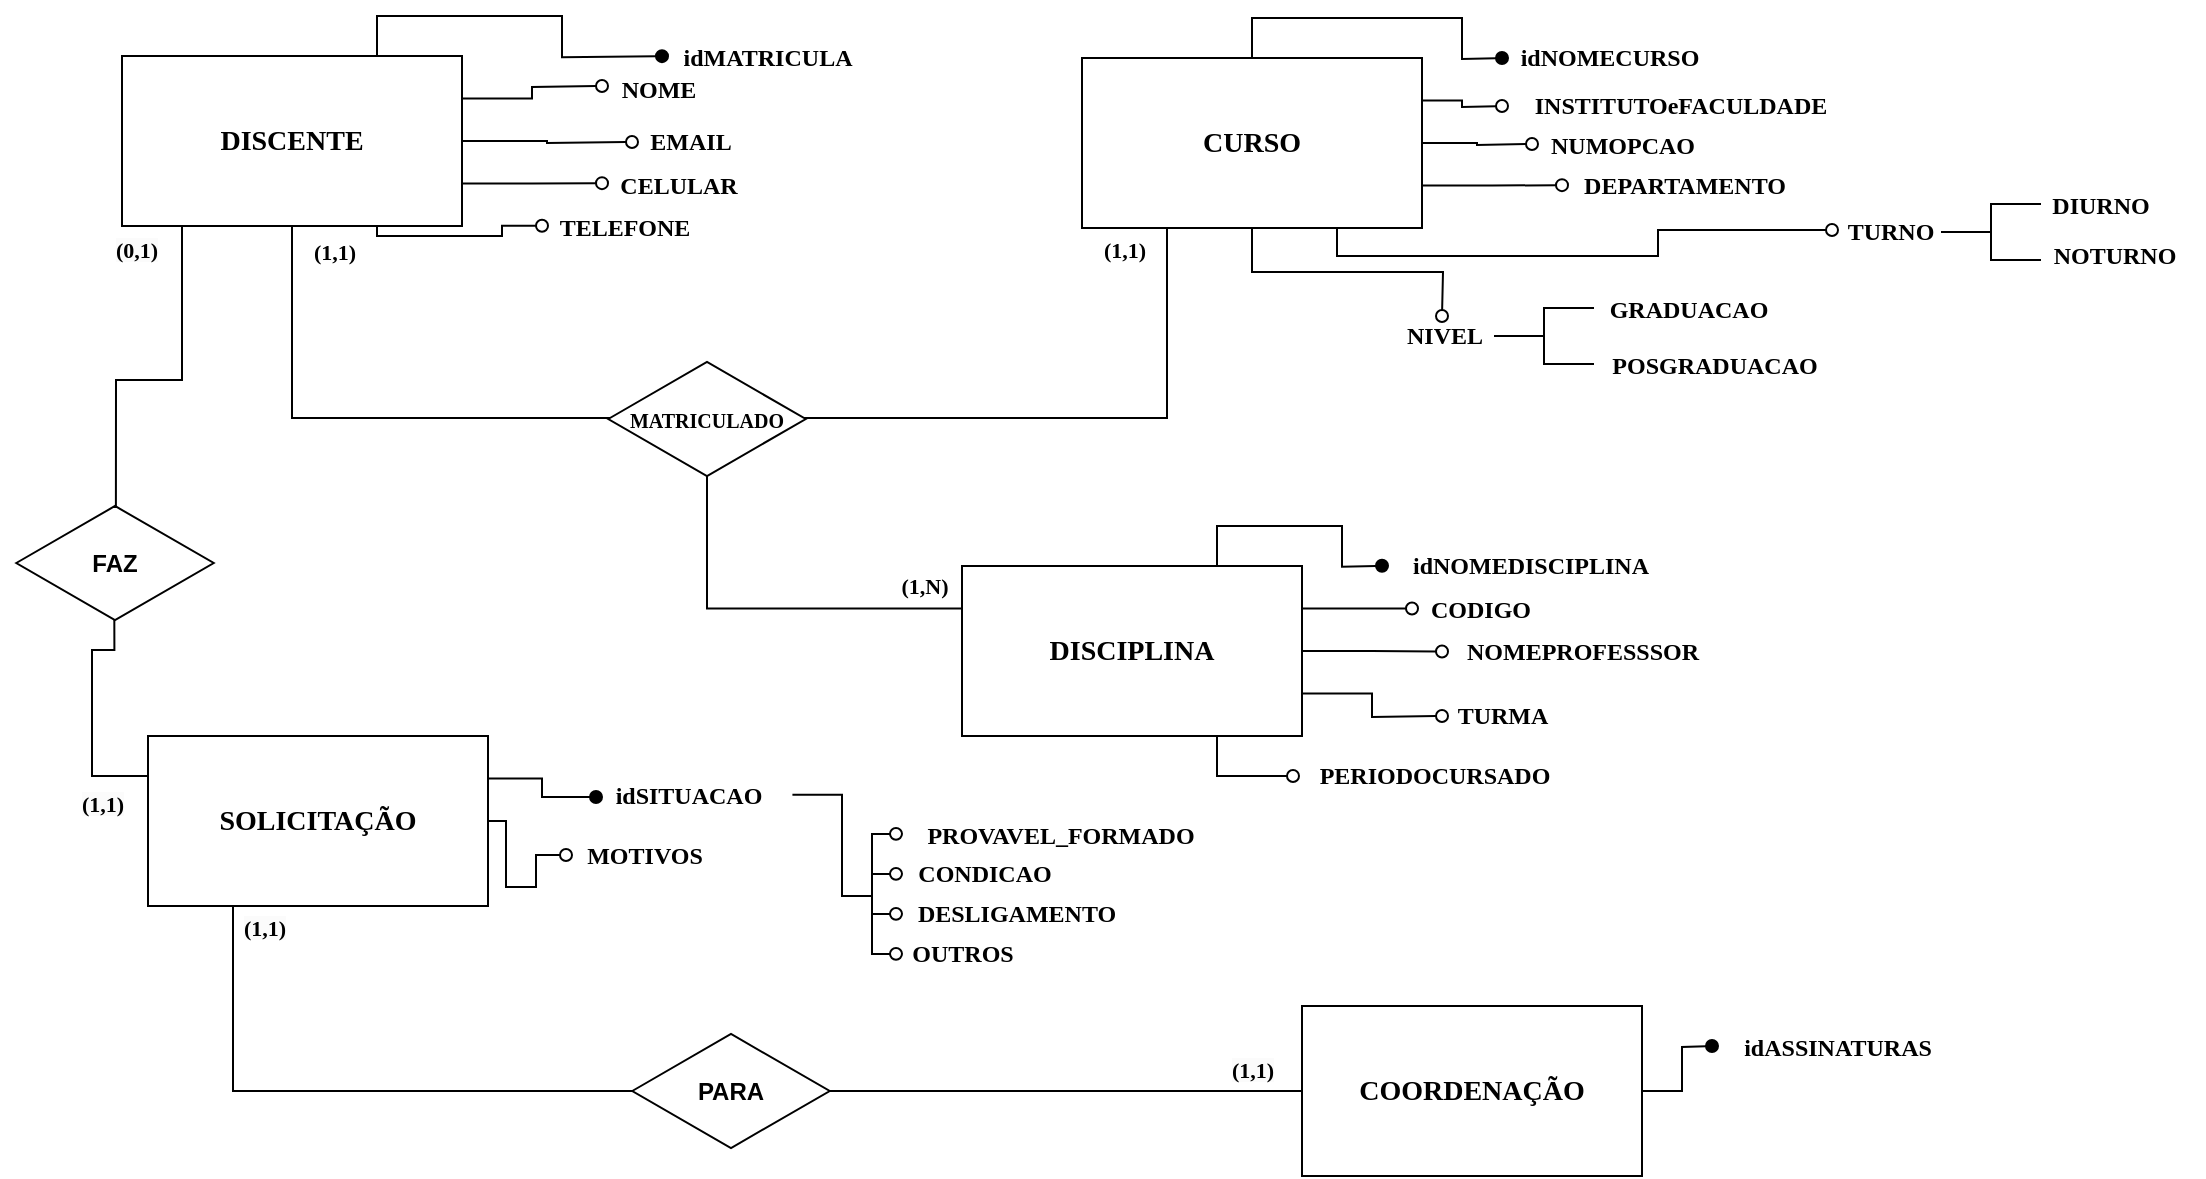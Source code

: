 <mxfile version="24.8.8">
  <diagram id="C5RBs43oDa-KdzZeNtuy" name="Page-1">
    <mxGraphModel dx="880" dy="1103" grid="0" gridSize="15" guides="1" tooltips="1" connect="1" arrows="1" fold="1" page="1" pageScale="1" pageWidth="1169" pageHeight="827" math="0" shadow="0">
      <root>
        <mxCell id="WIyWlLk6GJQsqaUBKTNV-0" />
        <mxCell id="WIyWlLk6GJQsqaUBKTNV-1" parent="WIyWlLk6GJQsqaUBKTNV-0" />
        <mxCell id="zZQvNKMM1_MNGovXTg1E-174" style="edgeStyle=orthogonalEdgeStyle;rounded=0;orthogonalLoop=1;jettySize=auto;html=1;exitX=1;exitY=0.25;exitDx=0;exitDy=0;endArrow=oval;endFill=0;" edge="1" parent="WIyWlLk6GJQsqaUBKTNV-1" source="zZQvNKMM1_MNGovXTg1E-160">
          <mxGeometry relative="1" as="geometry">
            <mxPoint x="1500" y="134" as="targetPoint" />
          </mxGeometry>
        </mxCell>
        <mxCell id="zZQvNKMM1_MNGovXTg1E-175" style="edgeStyle=orthogonalEdgeStyle;rounded=0;orthogonalLoop=1;jettySize=auto;html=1;exitX=1;exitY=0.5;exitDx=0;exitDy=0;endArrow=oval;endFill=0;" edge="1" parent="WIyWlLk6GJQsqaUBKTNV-1" source="zZQvNKMM1_MNGovXTg1E-160">
          <mxGeometry relative="1" as="geometry">
            <mxPoint x="1515" y="162" as="targetPoint" />
          </mxGeometry>
        </mxCell>
        <mxCell id="zZQvNKMM1_MNGovXTg1E-185" value="&amp;nbsp; &amp;nbsp;idMATRICULA" style="text;html=1;align=center;verticalAlign=middle;resizable=0;points=[];autosize=1;strokeColor=none;fillColor=none;fontSize=12;fontFamily=Verdana;fontStyle=1" vertex="1" parent="WIyWlLk6GJQsqaUBKTNV-1">
          <mxGeometry x="1518" y="105" width="120" height="30" as="geometry" />
        </mxCell>
        <mxCell id="zZQvNKMM1_MNGovXTg1E-176" style="edgeStyle=orthogonalEdgeStyle;rounded=0;orthogonalLoop=1;jettySize=auto;html=1;exitX=1;exitY=0.75;exitDx=0;exitDy=0;endArrow=oval;endFill=0;" edge="1" parent="WIyWlLk6GJQsqaUBKTNV-1" source="zZQvNKMM1_MNGovXTg1E-160">
          <mxGeometry relative="1" as="geometry">
            <mxPoint x="1500" y="182.565" as="targetPoint" />
          </mxGeometry>
        </mxCell>
        <mxCell id="zZQvNKMM1_MNGovXTg1E-186" value="NOME" style="text;html=1;align=center;verticalAlign=middle;resizable=0;points=[];autosize=1;strokeColor=none;fillColor=none;fontFamily=Verdana;fontStyle=1" vertex="1" parent="WIyWlLk6GJQsqaUBKTNV-1">
          <mxGeometry x="1498" y="121" width="60" height="30" as="geometry" />
        </mxCell>
        <mxCell id="zZQvNKMM1_MNGovXTg1E-180" style="edgeStyle=orthogonalEdgeStyle;rounded=0;orthogonalLoop=1;jettySize=auto;html=1;exitX=0.75;exitY=1;exitDx=0;exitDy=0;endArrow=oval;endFill=0;" edge="1" parent="WIyWlLk6GJQsqaUBKTNV-1" source="zZQvNKMM1_MNGovXTg1E-160">
          <mxGeometry relative="1" as="geometry">
            <mxPoint x="1470" y="203.87" as="targetPoint" />
            <Array as="points">
              <mxPoint x="1387" y="209" />
              <mxPoint x="1450" y="209" />
              <mxPoint x="1450" y="204" />
            </Array>
          </mxGeometry>
        </mxCell>
        <mxCell id="zZQvNKMM1_MNGovXTg1E-187" value="EMAIL" style="text;html=1;align=center;verticalAlign=middle;resizable=0;points=[];autosize=1;strokeColor=none;fillColor=none;fontFamily=Verdana;fontStyle=1" vertex="1" parent="WIyWlLk6GJQsqaUBKTNV-1">
          <mxGeometry x="1506" y="147" width="75" height="30" as="geometry" />
        </mxCell>
        <mxCell id="zZQvNKMM1_MNGovXTg1E-183" style="edgeStyle=orthogonalEdgeStyle;rounded=0;orthogonalLoop=1;jettySize=auto;html=1;exitX=0.75;exitY=0;exitDx=0;exitDy=0;endArrow=oval;endFill=1;" edge="1" parent="WIyWlLk6GJQsqaUBKTNV-1" source="zZQvNKMM1_MNGovXTg1E-160">
          <mxGeometry relative="1" as="geometry">
            <mxPoint x="1530" y="119.087" as="targetPoint" />
          </mxGeometry>
        </mxCell>
        <mxCell id="zZQvNKMM1_MNGovXTg1E-188" value="CELULAR" style="text;html=1;align=center;verticalAlign=middle;resizable=0;points=[];autosize=1;strokeColor=none;fillColor=none;fontFamily=Verdana;fontStyle=1" vertex="1" parent="WIyWlLk6GJQsqaUBKTNV-1">
          <mxGeometry x="1493" y="169" width="90" height="30" as="geometry" />
        </mxCell>
        <mxCell id="zZQvNKMM1_MNGovXTg1E-189" value="TELEFONE" style="text;html=1;align=center;verticalAlign=middle;resizable=0;points=[];autosize=1;strokeColor=none;fillColor=none;fontFamily=Verdana;fontStyle=1" vertex="1" parent="WIyWlLk6GJQsqaUBKTNV-1">
          <mxGeometry x="1466" y="190" width="90" height="30" as="geometry" />
        </mxCell>
        <mxCell id="zZQvNKMM1_MNGovXTg1E-235" style="edgeStyle=orthogonalEdgeStyle;rounded=0;orthogonalLoop=1;jettySize=auto;html=1;exitX=0.5;exitY=1;exitDx=0;exitDy=0;entryX=0.25;entryY=1;entryDx=0;entryDy=0;endArrow=none;endFill=0;" edge="1" parent="WIyWlLk6GJQsqaUBKTNV-1">
          <mxGeometry relative="1" as="geometry">
            <mxPoint x="1782.5" y="191" as="targetPoint" />
            <mxPoint x="1345" y="190" as="sourcePoint" />
            <Array as="points">
              <mxPoint x="1345" y="300" />
              <mxPoint x="1783" y="300" />
            </Array>
          </mxGeometry>
        </mxCell>
        <mxCell id="zZQvNKMM1_MNGovXTg1E-160" value="&lt;font face=&quot;Verdana&quot; style=&quot;font-size: 14px;&quot;&gt;&lt;b&gt;DISCENTE&lt;/b&gt;&lt;/font&gt;" style="whiteSpace=wrap;html=1;verticalAlign=middle;" vertex="1" parent="WIyWlLk6GJQsqaUBKTNV-1">
          <mxGeometry x="1260" y="119" width="170" height="85" as="geometry" />
        </mxCell>
        <mxCell id="zZQvNKMM1_MNGovXTg1E-193" value="&lt;b&gt;FAZ&lt;/b&gt;" style="html=1;whiteSpace=wrap;shape=isoRectangle;" vertex="1" parent="WIyWlLk6GJQsqaUBKTNV-1">
          <mxGeometry x="1200" y="344" width="113" height="57" as="geometry" />
        </mxCell>
        <mxCell id="zZQvNKMM1_MNGovXTg1E-196" style="edgeStyle=orthogonalEdgeStyle;rounded=0;orthogonalLoop=1;jettySize=auto;html=1;exitX=0.25;exitY=1;exitDx=0;exitDy=0;entryX=0.504;entryY=0.01;entryDx=0;entryDy=0;entryPerimeter=0;endArrow=none;endFill=0;" edge="1" parent="WIyWlLk6GJQsqaUBKTNV-1" source="zZQvNKMM1_MNGovXTg1E-160" target="zZQvNKMM1_MNGovXTg1E-193">
          <mxGeometry relative="1" as="geometry">
            <Array as="points">
              <mxPoint x="1290" y="204" />
              <mxPoint x="1290" y="281" />
              <mxPoint x="1257" y="281" />
            </Array>
          </mxGeometry>
        </mxCell>
        <mxCell id="zZQvNKMM1_MNGovXTg1E-207" style="edgeStyle=orthogonalEdgeStyle;rounded=0;orthogonalLoop=1;jettySize=auto;html=1;exitX=0;exitY=0.5;exitDx=0;exitDy=0;endArrow=none;endFill=0;entryX=0.497;entryY=1.001;entryDx=0;entryDy=0;entryPerimeter=0;" edge="1" parent="WIyWlLk6GJQsqaUBKTNV-1" source="zZQvNKMM1_MNGovXTg1E-206" target="zZQvNKMM1_MNGovXTg1E-193">
          <mxGeometry relative="1" as="geometry">
            <mxPoint x="1305" y="359" as="targetPoint" />
            <Array as="points">
              <mxPoint x="1273" y="479" />
              <mxPoint x="1245" y="479" />
              <mxPoint x="1245" y="416" />
            </Array>
          </mxGeometry>
        </mxCell>
        <mxCell id="zZQvNKMM1_MNGovXTg1E-237" value="&lt;font style=&quot;font-size: 10px;&quot; face=&quot;Verdana&quot;&gt;&lt;b style=&quot;&quot;&gt;MATRICULADO&lt;/b&gt;&lt;/font&gt;" style="html=1;whiteSpace=wrap;shape=isoRectangle;" vertex="1" parent="WIyWlLk6GJQsqaUBKTNV-1">
          <mxGeometry x="1496" y="272" width="113" height="57" as="geometry" />
        </mxCell>
        <mxCell id="zZQvNKMM1_MNGovXTg1E-257" style="edgeStyle=orthogonalEdgeStyle;rounded=0;orthogonalLoop=1;jettySize=auto;html=1;exitX=0;exitY=0.25;exitDx=0;exitDy=0;endArrow=none;endFill=0;" edge="1" parent="WIyWlLk6GJQsqaUBKTNV-1" source="zZQvNKMM1_MNGovXTg1E-252" target="zZQvNKMM1_MNGovXTg1E-237">
          <mxGeometry relative="1" as="geometry" />
        </mxCell>
        <mxCell id="zZQvNKMM1_MNGovXTg1E-275" style="edgeStyle=orthogonalEdgeStyle;rounded=0;orthogonalLoop=1;jettySize=auto;html=1;exitX=0.75;exitY=0;exitDx=0;exitDy=0;endArrow=oval;endFill=1;" edge="1" parent="WIyWlLk6GJQsqaUBKTNV-1" source="zZQvNKMM1_MNGovXTg1E-252">
          <mxGeometry relative="1" as="geometry">
            <mxPoint x="1890" y="373.857" as="targetPoint" />
          </mxGeometry>
        </mxCell>
        <mxCell id="zZQvNKMM1_MNGovXTg1E-276" style="edgeStyle=orthogonalEdgeStyle;rounded=0;orthogonalLoop=1;jettySize=auto;html=1;exitX=1;exitY=0.25;exitDx=0;exitDy=0;endArrow=oval;endFill=0;" edge="1" parent="WIyWlLk6GJQsqaUBKTNV-1" source="zZQvNKMM1_MNGovXTg1E-252">
          <mxGeometry relative="1" as="geometry">
            <mxPoint x="1905" y="395.286" as="targetPoint" />
          </mxGeometry>
        </mxCell>
        <mxCell id="zZQvNKMM1_MNGovXTg1E-277" style="edgeStyle=orthogonalEdgeStyle;rounded=0;orthogonalLoop=1;jettySize=auto;html=1;exitX=1;exitY=0.5;exitDx=0;exitDy=0;endArrow=oval;endFill=0;" edge="1" parent="WIyWlLk6GJQsqaUBKTNV-1" source="zZQvNKMM1_MNGovXTg1E-252">
          <mxGeometry relative="1" as="geometry">
            <mxPoint x="1920" y="416.714" as="targetPoint" />
          </mxGeometry>
        </mxCell>
        <mxCell id="zZQvNKMM1_MNGovXTg1E-278" style="edgeStyle=orthogonalEdgeStyle;rounded=0;orthogonalLoop=1;jettySize=auto;html=1;exitX=1;exitY=0.75;exitDx=0;exitDy=0;endArrow=oval;endFill=0;" edge="1" parent="WIyWlLk6GJQsqaUBKTNV-1" source="zZQvNKMM1_MNGovXTg1E-252">
          <mxGeometry relative="1" as="geometry">
            <mxPoint x="1920" y="449" as="targetPoint" />
          </mxGeometry>
        </mxCell>
        <mxCell id="zZQvNKMM1_MNGovXTg1E-279" style="edgeStyle=orthogonalEdgeStyle;rounded=0;orthogonalLoop=1;jettySize=auto;html=1;exitX=0.75;exitY=1;exitDx=0;exitDy=0;endArrow=oval;endFill=0;" edge="1" parent="WIyWlLk6GJQsqaUBKTNV-1" source="zZQvNKMM1_MNGovXTg1E-252">
          <mxGeometry relative="1" as="geometry">
            <mxPoint x="1845" y="479" as="targetPoint" />
          </mxGeometry>
        </mxCell>
        <mxCell id="zZQvNKMM1_MNGovXTg1E-252" value="&lt;font face=&quot;Verdana&quot; style=&quot;font-size: 14px;&quot;&gt;&lt;b&gt;DISCIPLINA&lt;/b&gt;&lt;/font&gt; " style="whiteSpace=wrap;html=1;verticalAlign=middle;" vertex="1" parent="WIyWlLk6GJQsqaUBKTNV-1">
          <mxGeometry x="1680" y="374" width="170" height="85" as="geometry" />
        </mxCell>
        <mxCell id="zZQvNKMM1_MNGovXTg1E-280" value="idNOMEDISCIPLINA" style="text;html=1;align=center;verticalAlign=middle;resizable=0;points=[];autosize=1;strokeColor=none;fillColor=none;fontFamily=Verdana;fontStyle=1" vertex="1" parent="WIyWlLk6GJQsqaUBKTNV-1">
          <mxGeometry x="1889" y="358.5" width="150" height="30" as="geometry" />
        </mxCell>
        <mxCell id="zZQvNKMM1_MNGovXTg1E-281" value="TURMA" style="text;html=1;align=center;verticalAlign=middle;resizable=0;points=[];autosize=1;strokeColor=none;fillColor=none;fontFamily=Verdana;fontStyle=1" vertex="1" parent="WIyWlLk6GJQsqaUBKTNV-1">
          <mxGeometry x="1912" y="433.5" width="75" height="30" as="geometry" />
        </mxCell>
        <mxCell id="zZQvNKMM1_MNGovXTg1E-282" value="CODIGO" style="text;html=1;align=center;verticalAlign=middle;resizable=0;points=[];autosize=1;strokeColor=none;fillColor=none;fontFamily=Verdana;fontStyle=1" vertex="1" parent="WIyWlLk6GJQsqaUBKTNV-1">
          <mxGeometry x="1901" y="380.5" width="75" height="30" as="geometry" />
        </mxCell>
        <mxCell id="zZQvNKMM1_MNGovXTg1E-283" value="NOMEPROFESSSOR" style="text;html=1;align=center;verticalAlign=middle;resizable=0;points=[];autosize=1;strokeColor=none;fillColor=none;fontFamily=Verdana;fontStyle=1" vertex="1" parent="WIyWlLk6GJQsqaUBKTNV-1">
          <mxGeometry x="1915" y="401.5" width="150" height="30" as="geometry" />
        </mxCell>
        <mxCell id="zZQvNKMM1_MNGovXTg1E-284" value="PERIODOCURSADO" style="text;html=1;align=center;verticalAlign=middle;resizable=0;points=[];autosize=1;strokeColor=none;fillColor=none;fontFamily=Verdana;fontStyle=1" vertex="1" parent="WIyWlLk6GJQsqaUBKTNV-1">
          <mxGeometry x="1841" y="464" width="150" height="30" as="geometry" />
        </mxCell>
        <mxCell id="zZQvNKMM1_MNGovXTg1E-208" style="edgeStyle=orthogonalEdgeStyle;rounded=0;orthogonalLoop=1;jettySize=auto;html=1;exitX=1;exitY=0.25;exitDx=0;exitDy=0;endArrow=oval;endFill=0;" edge="1" parent="WIyWlLk6GJQsqaUBKTNV-1" source="zZQvNKMM1_MNGovXTg1E-218">
          <mxGeometry relative="1" as="geometry">
            <mxPoint x="1950" y="144" as="targetPoint" />
          </mxGeometry>
        </mxCell>
        <mxCell id="zZQvNKMM1_MNGovXTg1E-209" style="edgeStyle=orthogonalEdgeStyle;rounded=0;orthogonalLoop=1;jettySize=auto;html=1;exitX=1;exitY=0.5;exitDx=0;exitDy=0;endArrow=oval;endFill=0;" edge="1" parent="WIyWlLk6GJQsqaUBKTNV-1" source="zZQvNKMM1_MNGovXTg1E-218">
          <mxGeometry relative="1" as="geometry">
            <mxPoint x="1965" y="163" as="targetPoint" />
          </mxGeometry>
        </mxCell>
        <mxCell id="zZQvNKMM1_MNGovXTg1E-210" value="&amp;nbsp; &amp;nbsp;idNOMECURSO" style="text;html=1;align=center;verticalAlign=middle;resizable=0;points=[];autosize=1;strokeColor=none;fillColor=none;fontSize=12;fontFamily=Verdana;fontStyle=1" vertex="1" parent="WIyWlLk6GJQsqaUBKTNV-1">
          <mxGeometry x="1931" y="105" width="135" height="30" as="geometry" />
        </mxCell>
        <mxCell id="zZQvNKMM1_MNGovXTg1E-211" style="edgeStyle=orthogonalEdgeStyle;rounded=0;orthogonalLoop=1;jettySize=auto;html=1;exitX=1;exitY=0.75;exitDx=0;exitDy=0;endArrow=oval;endFill=0;" edge="1" parent="WIyWlLk6GJQsqaUBKTNV-1" source="zZQvNKMM1_MNGovXTg1E-218">
          <mxGeometry relative="1" as="geometry">
            <mxPoint x="1980" y="183.565" as="targetPoint" />
          </mxGeometry>
        </mxCell>
        <mxCell id="zZQvNKMM1_MNGovXTg1E-212" value="INSTITUTOeFACULDADE" style="text;html=1;align=center;verticalAlign=middle;resizable=0;points=[];autosize=1;strokeColor=none;fillColor=none;fontFamily=Verdana;fontStyle=1" vertex="1" parent="WIyWlLk6GJQsqaUBKTNV-1">
          <mxGeometry x="1949" y="129" width="180" height="30" as="geometry" />
        </mxCell>
        <mxCell id="zZQvNKMM1_MNGovXTg1E-214" value="TURNO" style="text;html=1;align=center;verticalAlign=middle;resizable=0;points=[];autosize=1;strokeColor=none;fillColor=none;fontFamily=Verdana;fontStyle=1" vertex="1" parent="WIyWlLk6GJQsqaUBKTNV-1">
          <mxGeometry x="2106.5" y="192" width="75" height="30" as="geometry" />
        </mxCell>
        <mxCell id="zZQvNKMM1_MNGovXTg1E-216" value="NUMOPCAO" style="text;html=1;align=center;verticalAlign=middle;resizable=0;points=[];autosize=1;strokeColor=none;fillColor=none;fontFamily=Verdana;fontStyle=1" vertex="1" parent="WIyWlLk6GJQsqaUBKTNV-1">
          <mxGeometry x="1957" y="148.5" width="105" height="30" as="geometry" />
        </mxCell>
        <mxCell id="zZQvNKMM1_MNGovXTg1E-217" value="DEPARTAMENTO" style="text;html=1;align=center;verticalAlign=middle;resizable=0;points=[];autosize=1;strokeColor=none;fillColor=none;fontFamily=Verdana;fontStyle=1" vertex="1" parent="WIyWlLk6GJQsqaUBKTNV-1">
          <mxGeometry x="1973.5" y="169" width="135" height="30" as="geometry" />
        </mxCell>
        <mxCell id="zZQvNKMM1_MNGovXTg1E-219" style="edgeStyle=orthogonalEdgeStyle;rounded=0;orthogonalLoop=1;jettySize=auto;html=1;exitX=0.5;exitY=0;exitDx=0;exitDy=0;endArrow=oval;endFill=1;" edge="1" parent="WIyWlLk6GJQsqaUBKTNV-1" source="zZQvNKMM1_MNGovXTg1E-218">
          <mxGeometry relative="1" as="geometry">
            <mxPoint x="1950" y="120" as="targetPoint" />
          </mxGeometry>
        </mxCell>
        <mxCell id="zZQvNKMM1_MNGovXTg1E-220" style="edgeStyle=orthogonalEdgeStyle;rounded=0;orthogonalLoop=1;jettySize=auto;html=1;exitX=0.75;exitY=1;exitDx=0;exitDy=0;endArrow=oval;endFill=0;" edge="1" parent="WIyWlLk6GJQsqaUBKTNV-1" source="zZQvNKMM1_MNGovXTg1E-218">
          <mxGeometry relative="1" as="geometry">
            <mxPoint x="2115" y="206" as="targetPoint" />
            <Array as="points">
              <mxPoint x="1868" y="219" />
              <mxPoint x="2028" y="219" />
              <mxPoint x="2028" y="206" />
              <mxPoint x="2115" y="206" />
            </Array>
          </mxGeometry>
        </mxCell>
        <mxCell id="zZQvNKMM1_MNGovXTg1E-225" style="edgeStyle=orthogonalEdgeStyle;rounded=0;orthogonalLoop=1;jettySize=auto;html=1;exitX=0.5;exitY=1;exitDx=0;exitDy=0;endArrow=oval;endFill=0;" edge="1" parent="WIyWlLk6GJQsqaUBKTNV-1" source="zZQvNKMM1_MNGovXTg1E-218">
          <mxGeometry relative="1" as="geometry">
            <mxPoint x="1920" y="249" as="targetPoint" />
          </mxGeometry>
        </mxCell>
        <mxCell id="zZQvNKMM1_MNGovXTg1E-218" value="&lt;font face=&quot;Verdana&quot;&gt;&lt;span style=&quot;font-size: 14px;&quot;&gt;&lt;b&gt;CURSO&lt;/b&gt;&lt;/span&gt;&lt;/font&gt;" style="whiteSpace=wrap;html=1;verticalAlign=middle;" vertex="1" parent="WIyWlLk6GJQsqaUBKTNV-1">
          <mxGeometry x="1740" y="120" width="170" height="85" as="geometry" />
        </mxCell>
        <mxCell id="zZQvNKMM1_MNGovXTg1E-221" value="" style="strokeWidth=1;html=1;shape=mxgraph.flowchart.annotation_2;align=left;labelPosition=right;pointerEvents=1;" vertex="1" parent="WIyWlLk6GJQsqaUBKTNV-1">
          <mxGeometry x="2169.5" y="193" width="50" height="28" as="geometry" />
        </mxCell>
        <mxCell id="zZQvNKMM1_MNGovXTg1E-223" value="DIURNO" style="text;html=1;align=center;verticalAlign=middle;resizable=0;points=[];autosize=1;strokeColor=none;fillColor=none;fontFamily=Verdana;fontStyle=1" vertex="1" parent="WIyWlLk6GJQsqaUBKTNV-1">
          <mxGeometry x="2211" y="179" width="75" height="30" as="geometry" />
        </mxCell>
        <mxCell id="zZQvNKMM1_MNGovXTg1E-224" value="NOTURNO" style="text;html=1;align=center;verticalAlign=middle;resizable=0;points=[];autosize=1;strokeColor=none;fillColor=none;fontFamily=Verdana;fontStyle=1" vertex="1" parent="WIyWlLk6GJQsqaUBKTNV-1">
          <mxGeometry x="2211" y="204" width="90" height="30" as="geometry" />
        </mxCell>
        <mxCell id="zZQvNKMM1_MNGovXTg1E-226" value="NIVEL" style="text;html=1;align=center;verticalAlign=middle;resizable=0;points=[];autosize=1;strokeColor=none;fillColor=none;fontFamily=Verdana;fontStyle=1" vertex="1" parent="WIyWlLk6GJQsqaUBKTNV-1">
          <mxGeometry x="1883.5" y="244" width="75" height="30" as="geometry" />
        </mxCell>
        <mxCell id="zZQvNKMM1_MNGovXTg1E-227" value="" style="strokeWidth=1;html=1;shape=mxgraph.flowchart.annotation_2;align=left;labelPosition=right;pointerEvents=1;" vertex="1" parent="WIyWlLk6GJQsqaUBKTNV-1">
          <mxGeometry x="1946" y="245" width="50" height="28" as="geometry" />
        </mxCell>
        <mxCell id="zZQvNKMM1_MNGovXTg1E-228" value="GRADUACAO" style="text;html=1;align=center;verticalAlign=middle;resizable=0;points=[];autosize=1;strokeColor=none;fillColor=none;fontFamily=Verdana;fontStyle=1" vertex="1" parent="WIyWlLk6GJQsqaUBKTNV-1">
          <mxGeometry x="1990" y="231" width="105" height="30" as="geometry" />
        </mxCell>
        <mxCell id="zZQvNKMM1_MNGovXTg1E-229" value="POSGRADUACAO" style="text;html=1;align=center;verticalAlign=middle;resizable=0;points=[];autosize=1;strokeColor=none;fillColor=none;fontFamily=Verdana;fontStyle=1" vertex="1" parent="WIyWlLk6GJQsqaUBKTNV-1">
          <mxGeometry x="1988" y="259" width="135" height="30" as="geometry" />
        </mxCell>
        <mxCell id="zZQvNKMM1_MNGovXTg1E-302" style="edgeStyle=orthogonalEdgeStyle;rounded=0;orthogonalLoop=1;jettySize=auto;html=1;exitX=0;exitY=0.5;exitDx=0;exitDy=0;entryX=0.25;entryY=1;entryDx=0;entryDy=0;endArrow=none;endFill=0;" edge="1" parent="WIyWlLk6GJQsqaUBKTNV-1" source="zZQvNKMM1_MNGovXTg1E-293" target="zZQvNKMM1_MNGovXTg1E-206">
          <mxGeometry relative="1" as="geometry" />
        </mxCell>
        <mxCell id="zZQvNKMM1_MNGovXTg1E-341" style="edgeStyle=orthogonalEdgeStyle;rounded=0;orthogonalLoop=1;jettySize=auto;html=1;exitX=1;exitY=0.5;exitDx=0;exitDy=0;endArrow=oval;endFill=1;" edge="1" parent="WIyWlLk6GJQsqaUBKTNV-1" source="zZQvNKMM1_MNGovXTg1E-293">
          <mxGeometry relative="1" as="geometry">
            <mxPoint x="2055" y="614" as="targetPoint" />
          </mxGeometry>
        </mxCell>
        <mxCell id="zZQvNKMM1_MNGovXTg1E-293" value="&lt;font face=&quot;Verdana&quot; style=&quot;font-size: 14px;&quot;&gt;&lt;b&gt;COORDENAÇÃO&lt;/b&gt;&lt;/font&gt;" style="whiteSpace=wrap;html=1;verticalAlign=middle;" vertex="1" parent="WIyWlLk6GJQsqaUBKTNV-1">
          <mxGeometry x="1850" y="594" width="170" height="85" as="geometry" />
        </mxCell>
        <mxCell id="zZQvNKMM1_MNGovXTg1E-296" value="&amp;nbsp;idASSINATURAS" style="text;html=1;align=center;verticalAlign=middle;resizable=0;points=[];autosize=1;strokeColor=none;fillColor=none;fontFamily=Verdana;fontStyle=1" vertex="1" parent="WIyWlLk6GJQsqaUBKTNV-1">
          <mxGeometry x="2048" y="600" width="135" height="30" as="geometry" />
        </mxCell>
        <mxCell id="zZQvNKMM1_MNGovXTg1E-303" value="&lt;b&gt;PARA&lt;/b&gt;" style="html=1;whiteSpace=wrap;shape=isoRectangle;" vertex="1" parent="WIyWlLk6GJQsqaUBKTNV-1">
          <mxGeometry x="1508" y="608" width="113" height="57" as="geometry" />
        </mxCell>
        <mxCell id="zZQvNKMM1_MNGovXTg1E-307" value="(1,1)" style="text;html=1;align=center;verticalAlign=middle;resizable=0;points=[];autosize=1;strokeColor=none;fillColor=none;fontSize=11;fontFamily=Verdana;fontStyle=1" vertex="1" parent="WIyWlLk6GJQsqaUBKTNV-1">
          <mxGeometry x="1336" y="202" width="60" height="30" as="geometry" />
        </mxCell>
        <mxCell id="zZQvNKMM1_MNGovXTg1E-308" value="(1,1)" style="text;html=1;align=center;verticalAlign=middle;resizable=0;points=[];autosize=1;strokeColor=none;fillColor=none;fontSize=11;fontFamily=Verdana;fontStyle=1" vertex="1" parent="WIyWlLk6GJQsqaUBKTNV-1">
          <mxGeometry x="1731" y="201" width="60" height="30" as="geometry" />
        </mxCell>
        <mxCell id="zZQvNKMM1_MNGovXTg1E-309" value="(1,N)" style="text;html=1;align=center;verticalAlign=middle;resizable=0;points=[];autosize=1;strokeColor=none;fillColor=none;fontSize=11;fontFamily=Verdana;fontStyle=1" vertex="1" parent="WIyWlLk6GJQsqaUBKTNV-1">
          <mxGeometry x="1631" y="368.5" width="60" height="30" as="geometry" />
        </mxCell>
        <mxCell id="zZQvNKMM1_MNGovXTg1E-310" value="&lt;span style=&quot;color: rgb(0, 0, 0); font-family: Verdana; font-size: 11px; font-style: normal; font-variant-ligatures: normal; font-variant-caps: normal; font-weight: 700; letter-spacing: normal; orphans: 2; text-align: center; text-indent: 0px; text-transform: none; widows: 2; word-spacing: 0px; -webkit-text-stroke-width: 0px; white-space: nowrap; background-color: rgb(251, 251, 251); text-decoration-thickness: initial; text-decoration-style: initial; text-decoration-color: initial; display: inline !important; float: none;&quot;&gt;(0,1)&lt;/span&gt;" style="text;whiteSpace=wrap;html=1;" vertex="1" parent="WIyWlLk6GJQsqaUBKTNV-1">
          <mxGeometry x="1255" y="202" width="75" height="45" as="geometry" />
        </mxCell>
        <mxCell id="zZQvNKMM1_MNGovXTg1E-311" value="&lt;span style=&quot;color: rgb(0, 0, 0); font-family: Verdana; font-size: 11px; font-style: normal; font-variant-ligatures: normal; font-variant-caps: normal; font-weight: 700; letter-spacing: normal; orphans: 2; text-align: center; text-indent: 0px; text-transform: none; widows: 2; word-spacing: 0px; -webkit-text-stroke-width: 0px; white-space: nowrap; background-color: rgb(251, 251, 251); text-decoration-thickness: initial; text-decoration-style: initial; text-decoration-color: initial; display: inline !important; float: none;&quot;&gt;(1,1)&lt;/span&gt;" style="text;whiteSpace=wrap;html=1;" vertex="1" parent="WIyWlLk6GJQsqaUBKTNV-1">
          <mxGeometry x="1238" y="479" width="75" height="45" as="geometry" />
        </mxCell>
        <mxCell id="zZQvNKMM1_MNGovXTg1E-316" value="&lt;span style=&quot;color: rgb(0, 0, 0); font-family: Verdana; font-size: 11px; font-style: normal; font-variant-ligatures: normal; font-variant-caps: normal; font-weight: 700; letter-spacing: normal; orphans: 2; text-align: center; text-indent: 0px; text-transform: none; widows: 2; word-spacing: 0px; -webkit-text-stroke-width: 0px; white-space: nowrap; background-color: rgb(251, 251, 251); text-decoration-thickness: initial; text-decoration-style: initial; text-decoration-color: initial; display: inline !important; float: none;&quot;&gt;(1,1)&lt;/span&gt;" style="text;whiteSpace=wrap;html=1;" vertex="1" parent="WIyWlLk6GJQsqaUBKTNV-1">
          <mxGeometry x="1812.5" y="612" width="75" height="45" as="geometry" />
        </mxCell>
        <mxCell id="zZQvNKMM1_MNGovXTg1E-197" style="edgeStyle=orthogonalEdgeStyle;rounded=0;orthogonalLoop=1;jettySize=auto;html=1;exitX=1;exitY=0.25;exitDx=0;exitDy=0;endArrow=oval;endFill=1;" edge="1" parent="WIyWlLk6GJQsqaUBKTNV-1" source="zZQvNKMM1_MNGovXTg1E-206">
          <mxGeometry relative="1" as="geometry">
            <mxPoint x="1497" y="488.52" as="targetPoint" />
            <Array as="points">
              <mxPoint x="1470" y="480.52" />
              <mxPoint x="1470" y="489.52" />
              <mxPoint x="1497" y="489.52" />
            </Array>
          </mxGeometry>
        </mxCell>
        <mxCell id="zZQvNKMM1_MNGovXTg1E-198" style="edgeStyle=orthogonalEdgeStyle;rounded=0;orthogonalLoop=1;jettySize=auto;html=1;exitX=1;exitY=0.5;exitDx=0;exitDy=0;endArrow=oval;endFill=0;" edge="1" parent="WIyWlLk6GJQsqaUBKTNV-1" source="zZQvNKMM1_MNGovXTg1E-206">
          <mxGeometry relative="1" as="geometry">
            <mxPoint x="1482" y="518.52" as="targetPoint" />
            <Array as="points">
              <mxPoint x="1452" y="501.52" />
              <mxPoint x="1452" y="534.52" />
              <mxPoint x="1467" y="534.52" />
              <mxPoint x="1467" y="518.52" />
            </Array>
          </mxGeometry>
        </mxCell>
        <mxCell id="zZQvNKMM1_MNGovXTg1E-318" style="edgeStyle=orthogonalEdgeStyle;rounded=0;orthogonalLoop=1;jettySize=auto;html=1;exitX=1.002;exitY=0.495;exitDx=0;exitDy=0;exitPerimeter=0;shadow=0;flowAnimation=0;strokeColor=default;endArrow=none;endFill=0;" edge="1" parent="WIyWlLk6GJQsqaUBKTNV-1" source="zZQvNKMM1_MNGovXTg1E-200">
          <mxGeometry relative="1" as="geometry">
            <mxPoint x="1635" y="539" as="targetPoint" />
            <Array as="points">
              <mxPoint x="1620" y="488" />
            </Array>
          </mxGeometry>
        </mxCell>
        <mxCell id="zZQvNKMM1_MNGovXTg1E-200" value="idSITUACAO" style="text;html=1;align=center;verticalAlign=middle;resizable=0;points=[];autosize=1;strokeColor=none;fillColor=none;fontFamily=Verdana;fontStyle=1" vertex="1" parent="WIyWlLk6GJQsqaUBKTNV-1">
          <mxGeometry x="1490" y="473.52" width="105" height="30" as="geometry" />
        </mxCell>
        <mxCell id="zZQvNKMM1_MNGovXTg1E-202" value="MOTIVOS" style="text;html=1;align=center;verticalAlign=middle;resizable=0;points=[];autosize=1;strokeColor=none;fillColor=none;fontFamily=Verdana;fontStyle=1" vertex="1" parent="WIyWlLk6GJQsqaUBKTNV-1">
          <mxGeometry x="1476" y="503.52" width="90" height="30" as="geometry" />
        </mxCell>
        <mxCell id="zZQvNKMM1_MNGovXTg1E-206" value="&lt;font face=&quot;Verdana&quot; style=&quot;font-size: 14px;&quot;&gt;&lt;b&gt;SOLICITAÇÃO&lt;/b&gt;&lt;/font&gt;" style="whiteSpace=wrap;html=1;verticalAlign=middle;" vertex="1" parent="WIyWlLk6GJQsqaUBKTNV-1">
          <mxGeometry x="1273" y="459" width="170" height="85" as="geometry" />
        </mxCell>
        <mxCell id="zZQvNKMM1_MNGovXTg1E-128" value="" style="group;shadow=0;verticalAlign=middle;horizontal=1;fontFamily=Courier New;strokeWidth=1;" vertex="1" connectable="0" parent="WIyWlLk6GJQsqaUBKTNV-1">
          <mxGeometry x="1635" y="508" width="30" height="60" as="geometry" />
        </mxCell>
        <mxCell id="zZQvNKMM1_MNGovXTg1E-131" value="" style="group;shadow=0;verticalAlign=bottom;horizontal=1;fontFamily=Courier New;" vertex="1" connectable="0" parent="zZQvNKMM1_MNGovXTg1E-128">
          <mxGeometry width="30" height="60" as="geometry" />
        </mxCell>
        <mxCell id="zZQvNKMM1_MNGovXTg1E-132" value="" style="strokeWidth=1;html=1;shape=mxgraph.flowchart.annotation_1;align=left;pointerEvents=1;shadow=0;horizontal=1;fontFamily=Courier New;" vertex="1" parent="zZQvNKMM1_MNGovXTg1E-131">
          <mxGeometry width="9.483" height="40" as="geometry" />
        </mxCell>
        <mxCell id="zZQvNKMM1_MNGovXTg1E-133" value="" style="strokeWidth=1;html=1;shape=mxgraph.flowchart.annotation_1;align=left;pointerEvents=1;shadow=0;horizontal=1;fontFamily=Courier New;" vertex="1" parent="zZQvNKMM1_MNGovXTg1E-131">
          <mxGeometry y="20" width="9.483" height="40" as="geometry" />
        </mxCell>
        <mxCell id="zZQvNKMM1_MNGovXTg1E-323" value="" style="group" vertex="1" connectable="0" parent="zZQvNKMM1_MNGovXTg1E-128">
          <mxGeometry width="9.483" height="60" as="geometry" />
        </mxCell>
        <mxCell id="zZQvNKMM1_MNGovXTg1E-129" value="" style="strokeWidth=1;html=1;shape=mxgraph.flowchart.annotation_1;align=left;pointerEvents=1;shadow=0;horizontal=1;fontFamily=Courier New;" vertex="1" parent="zZQvNKMM1_MNGovXTg1E-323">
          <mxGeometry width="9.483" height="40" as="geometry" />
        </mxCell>
        <mxCell id="zZQvNKMM1_MNGovXTg1E-130" value="" style="strokeWidth=1;html=1;shape=mxgraph.flowchart.annotation_1;align=left;pointerEvents=1;shadow=0;horizontal=1;fontFamily=Courier New;" vertex="1" parent="zZQvNKMM1_MNGovXTg1E-323">
          <mxGeometry y="20" width="9.483" height="40" as="geometry" />
        </mxCell>
        <mxCell id="zZQvNKMM1_MNGovXTg1E-331" value="" style="ellipse;whiteSpace=wrap;html=1;fillColor=none;aspect=fixed;" vertex="1" parent="WIyWlLk6GJQsqaUBKTNV-1">
          <mxGeometry x="1644" y="505.0" width="6" height="5.85" as="geometry" />
        </mxCell>
        <mxCell id="zZQvNKMM1_MNGovXTg1E-332" value="" style="ellipse;whiteSpace=wrap;html=1;fillColor=none;aspect=fixed;" vertex="1" parent="WIyWlLk6GJQsqaUBKTNV-1">
          <mxGeometry x="1644" y="525" width="6" height="5.85" as="geometry" />
        </mxCell>
        <mxCell id="zZQvNKMM1_MNGovXTg1E-333" value="" style="ellipse;whiteSpace=wrap;html=1;fillColor=none;aspect=fixed;" vertex="1" parent="WIyWlLk6GJQsqaUBKTNV-1">
          <mxGeometry x="1644" y="545" width="6" height="5.85" as="geometry" />
        </mxCell>
        <mxCell id="zZQvNKMM1_MNGovXTg1E-334" value="" style="ellipse;whiteSpace=wrap;html=1;fillColor=none;aspect=fixed;" vertex="1" parent="WIyWlLk6GJQsqaUBKTNV-1">
          <mxGeometry x="1644" y="565" width="6" height="5.85" as="geometry" />
        </mxCell>
        <mxCell id="zZQvNKMM1_MNGovXTg1E-335" value="PROVAVEL_FORMADO" style="text;html=1;align=center;verticalAlign=middle;resizable=0;points=[];autosize=1;strokeColor=none;fillColor=none;fontFamily=Verdana;fontStyle=1" vertex="1" parent="WIyWlLk6GJQsqaUBKTNV-1">
          <mxGeometry x="1646" y="494" width="165" height="30" as="geometry" />
        </mxCell>
        <mxCell id="zZQvNKMM1_MNGovXTg1E-336" value="CONDICAO" style="text;html=1;align=center;verticalAlign=middle;resizable=0;points=[];autosize=1;strokeColor=none;fillColor=none;fontFamily=Verdana;fontStyle=1" vertex="1" parent="WIyWlLk6GJQsqaUBKTNV-1">
          <mxGeometry x="1638" y="513" width="105" height="30" as="geometry" />
        </mxCell>
        <mxCell id="zZQvNKMM1_MNGovXTg1E-338" value="DESLIGAMENTO" style="text;html=1;align=center;verticalAlign=middle;resizable=0;points=[];autosize=1;strokeColor=none;fillColor=none;fontFamily=Verdana;fontStyle=1" vertex="1" parent="WIyWlLk6GJQsqaUBKTNV-1">
          <mxGeometry x="1639" y="532.52" width="135" height="30" as="geometry" />
        </mxCell>
        <mxCell id="zZQvNKMM1_MNGovXTg1E-339" value="OUTROS" style="text;html=1;align=center;verticalAlign=middle;resizable=0;points=[];autosize=1;strokeColor=none;fillColor=none;fontFamily=Verdana;fontStyle=1" vertex="1" parent="WIyWlLk6GJQsqaUBKTNV-1">
          <mxGeometry x="1635" y="553" width="90" height="30" as="geometry" />
        </mxCell>
        <mxCell id="zZQvNKMM1_MNGovXTg1E-343" value="&lt;span style=&quot;color: rgb(0, 0, 0); font-family: Verdana; font-size: 11px; font-style: normal; font-variant-ligatures: normal; font-variant-caps: normal; font-weight: 700; letter-spacing: normal; orphans: 2; text-align: center; text-indent: 0px; text-transform: none; widows: 2; word-spacing: 0px; -webkit-text-stroke-width: 0px; white-space: nowrap; background-color: rgb(251, 251, 251); text-decoration-thickness: initial; text-decoration-style: initial; text-decoration-color: initial; display: inline !important; float: none;&quot;&gt;(1,1)&lt;/span&gt;" style="text;whiteSpace=wrap;html=1;" vertex="1" parent="WIyWlLk6GJQsqaUBKTNV-1">
          <mxGeometry x="1318.5" y="541" width="75" height="45" as="geometry" />
        </mxCell>
      </root>
    </mxGraphModel>
  </diagram>
</mxfile>
